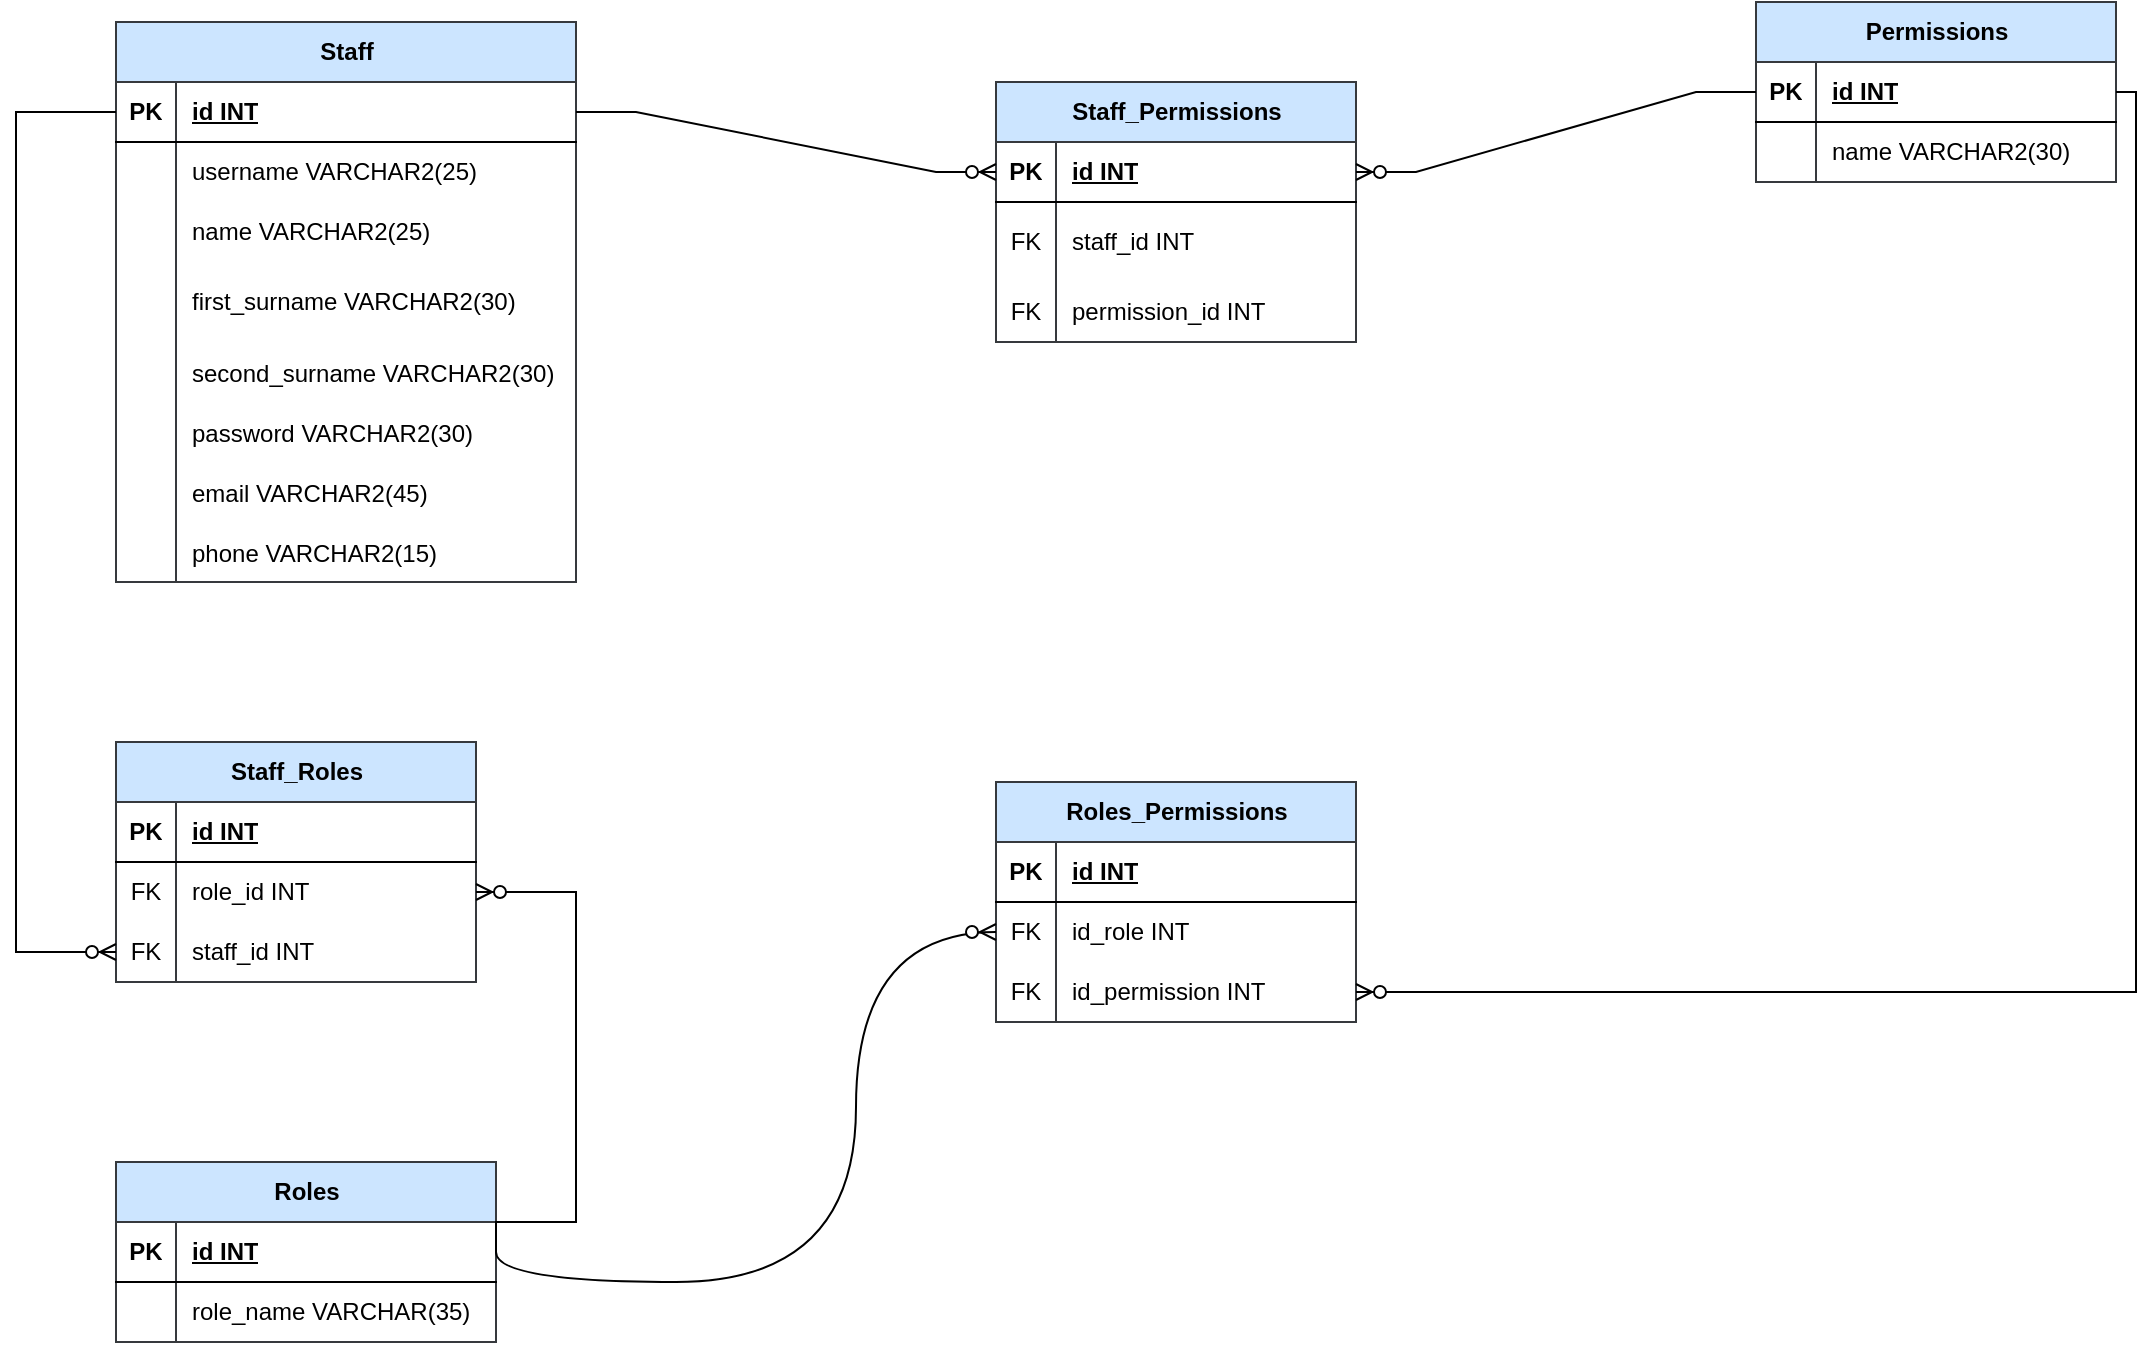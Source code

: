 <mxfile version="24.0.2" type="device">
  <diagram id="vkUUCZHw4ht-iderkrgB" name="Page-1">
    <mxGraphModel dx="1313" dy="696" grid="1" gridSize="10" guides="1" tooltips="1" connect="1" arrows="1" fold="1" page="1" pageScale="1" pageWidth="850" pageHeight="1100" math="0" shadow="0">
      <root>
        <mxCell id="0" />
        <mxCell id="1" parent="0" />
        <mxCell id="SUjyOa8A8QoosXbg0JPa-2" value="Staff" style="shape=table;startSize=30;container=1;collapsible=1;childLayout=tableLayout;fixedRows=1;rowLines=0;fontStyle=1;align=center;resizeLast=1;html=1;fillColor=#cce5ff;strokeColor=#36393d;" vertex="1" parent="1">
          <mxGeometry x="100" y="10" width="230" height="280" as="geometry" />
        </mxCell>
        <mxCell id="SUjyOa8A8QoosXbg0JPa-3" value="" style="shape=tableRow;horizontal=0;startSize=0;swimlaneHead=0;swimlaneBody=0;fillColor=none;collapsible=0;dropTarget=0;points=[[0,0.5],[1,0.5]];portConstraint=eastwest;top=0;left=0;right=0;bottom=1;" vertex="1" parent="SUjyOa8A8QoosXbg0JPa-2">
          <mxGeometry y="30" width="230" height="30" as="geometry" />
        </mxCell>
        <mxCell id="SUjyOa8A8QoosXbg0JPa-4" value="PK" style="shape=partialRectangle;connectable=0;fillColor=none;top=0;left=0;bottom=0;right=0;fontStyle=1;overflow=hidden;whiteSpace=wrap;html=1;" vertex="1" parent="SUjyOa8A8QoosXbg0JPa-3">
          <mxGeometry width="30" height="30" as="geometry">
            <mxRectangle width="30" height="30" as="alternateBounds" />
          </mxGeometry>
        </mxCell>
        <mxCell id="SUjyOa8A8QoosXbg0JPa-5" value="id INT" style="shape=partialRectangle;connectable=0;fillColor=none;top=0;left=0;bottom=0;right=0;align=left;spacingLeft=6;fontStyle=5;overflow=hidden;whiteSpace=wrap;html=1;" vertex="1" parent="SUjyOa8A8QoosXbg0JPa-3">
          <mxGeometry x="30" width="200" height="30" as="geometry">
            <mxRectangle width="200" height="30" as="alternateBounds" />
          </mxGeometry>
        </mxCell>
        <mxCell id="SUjyOa8A8QoosXbg0JPa-6" value="" style="shape=tableRow;horizontal=0;startSize=0;swimlaneHead=0;swimlaneBody=0;fillColor=none;collapsible=0;dropTarget=0;points=[[0,0.5],[1,0.5]];portConstraint=eastwest;top=0;left=0;right=0;bottom=0;" vertex="1" parent="SUjyOa8A8QoosXbg0JPa-2">
          <mxGeometry y="60" width="230" height="30" as="geometry" />
        </mxCell>
        <mxCell id="SUjyOa8A8QoosXbg0JPa-7" value="" style="shape=partialRectangle;connectable=0;fillColor=none;top=0;left=0;bottom=0;right=0;editable=1;overflow=hidden;whiteSpace=wrap;html=1;" vertex="1" parent="SUjyOa8A8QoosXbg0JPa-6">
          <mxGeometry width="30" height="30" as="geometry">
            <mxRectangle width="30" height="30" as="alternateBounds" />
          </mxGeometry>
        </mxCell>
        <mxCell id="SUjyOa8A8QoosXbg0JPa-8" value="username VARCHAR2(25)" style="shape=partialRectangle;connectable=0;fillColor=none;top=0;left=0;bottom=0;right=0;align=left;spacingLeft=6;overflow=hidden;whiteSpace=wrap;html=1;" vertex="1" parent="SUjyOa8A8QoosXbg0JPa-6">
          <mxGeometry x="30" width="200" height="30" as="geometry">
            <mxRectangle width="200" height="30" as="alternateBounds" />
          </mxGeometry>
        </mxCell>
        <mxCell id="SUjyOa8A8QoosXbg0JPa-9" value="" style="shape=tableRow;horizontal=0;startSize=0;swimlaneHead=0;swimlaneBody=0;fillColor=none;collapsible=0;dropTarget=0;points=[[0,0.5],[1,0.5]];portConstraint=eastwest;top=0;left=0;right=0;bottom=0;" vertex="1" parent="SUjyOa8A8QoosXbg0JPa-2">
          <mxGeometry y="90" width="230" height="30" as="geometry" />
        </mxCell>
        <mxCell id="SUjyOa8A8QoosXbg0JPa-10" value="" style="shape=partialRectangle;connectable=0;fillColor=none;top=0;left=0;bottom=0;right=0;editable=1;overflow=hidden;whiteSpace=wrap;html=1;" vertex="1" parent="SUjyOa8A8QoosXbg0JPa-9">
          <mxGeometry width="30" height="30" as="geometry">
            <mxRectangle width="30" height="30" as="alternateBounds" />
          </mxGeometry>
        </mxCell>
        <mxCell id="SUjyOa8A8QoosXbg0JPa-11" value="name VARCHAR2(25)" style="shape=partialRectangle;connectable=0;fillColor=none;top=0;left=0;bottom=0;right=0;align=left;spacingLeft=6;overflow=hidden;whiteSpace=wrap;html=1;" vertex="1" parent="SUjyOa8A8QoosXbg0JPa-9">
          <mxGeometry x="30" width="200" height="30" as="geometry">
            <mxRectangle width="200" height="30" as="alternateBounds" />
          </mxGeometry>
        </mxCell>
        <mxCell id="SUjyOa8A8QoosXbg0JPa-12" value="" style="shape=tableRow;horizontal=0;startSize=0;swimlaneHead=0;swimlaneBody=0;fillColor=none;collapsible=0;dropTarget=0;points=[[0,0.5],[1,0.5]];portConstraint=eastwest;top=0;left=0;right=0;bottom=0;" vertex="1" parent="SUjyOa8A8QoosXbg0JPa-2">
          <mxGeometry y="120" width="230" height="40" as="geometry" />
        </mxCell>
        <mxCell id="SUjyOa8A8QoosXbg0JPa-13" value="" style="shape=partialRectangle;connectable=0;fillColor=none;top=0;left=0;bottom=0;right=0;editable=1;overflow=hidden;whiteSpace=wrap;html=1;" vertex="1" parent="SUjyOa8A8QoosXbg0JPa-12">
          <mxGeometry width="30" height="40" as="geometry">
            <mxRectangle width="30" height="40" as="alternateBounds" />
          </mxGeometry>
        </mxCell>
        <mxCell id="SUjyOa8A8QoosXbg0JPa-14" value="first_surname VARCHAR2(30)" style="shape=partialRectangle;connectable=0;fillColor=none;top=0;left=0;bottom=0;right=0;align=left;spacingLeft=6;overflow=hidden;whiteSpace=wrap;html=1;" vertex="1" parent="SUjyOa8A8QoosXbg0JPa-12">
          <mxGeometry x="30" width="200" height="40" as="geometry">
            <mxRectangle width="200" height="40" as="alternateBounds" />
          </mxGeometry>
        </mxCell>
        <mxCell id="SUjyOa8A8QoosXbg0JPa-15" value="" style="shape=tableRow;horizontal=0;startSize=0;swimlaneHead=0;swimlaneBody=0;fillColor=none;collapsible=0;dropTarget=0;points=[[0,0.5],[1,0.5]];portConstraint=eastwest;top=0;left=0;right=0;bottom=0;" vertex="1" parent="SUjyOa8A8QoosXbg0JPa-2">
          <mxGeometry y="160" width="230" height="30" as="geometry" />
        </mxCell>
        <mxCell id="SUjyOa8A8QoosXbg0JPa-16" value="" style="shape=partialRectangle;connectable=0;fillColor=none;top=0;left=0;bottom=0;right=0;editable=1;overflow=hidden;" vertex="1" parent="SUjyOa8A8QoosXbg0JPa-15">
          <mxGeometry width="30" height="30" as="geometry">
            <mxRectangle width="30" height="30" as="alternateBounds" />
          </mxGeometry>
        </mxCell>
        <mxCell id="SUjyOa8A8QoosXbg0JPa-17" value="second_surname VARCHAR2(30)" style="shape=partialRectangle;connectable=0;fillColor=none;top=0;left=0;bottom=0;right=0;align=left;spacingLeft=6;overflow=hidden;" vertex="1" parent="SUjyOa8A8QoosXbg0JPa-15">
          <mxGeometry x="30" width="200" height="30" as="geometry">
            <mxRectangle width="200" height="30" as="alternateBounds" />
          </mxGeometry>
        </mxCell>
        <mxCell id="SUjyOa8A8QoosXbg0JPa-18" value="" style="shape=tableRow;horizontal=0;startSize=0;swimlaneHead=0;swimlaneBody=0;fillColor=none;collapsible=0;dropTarget=0;points=[[0,0.5],[1,0.5]];portConstraint=eastwest;top=0;left=0;right=0;bottom=0;" vertex="1" parent="SUjyOa8A8QoosXbg0JPa-2">
          <mxGeometry y="190" width="230" height="30" as="geometry" />
        </mxCell>
        <mxCell id="SUjyOa8A8QoosXbg0JPa-19" value="" style="shape=partialRectangle;connectable=0;fillColor=none;top=0;left=0;bottom=0;right=0;editable=1;overflow=hidden;" vertex="1" parent="SUjyOa8A8QoosXbg0JPa-18">
          <mxGeometry width="30" height="30" as="geometry">
            <mxRectangle width="30" height="30" as="alternateBounds" />
          </mxGeometry>
        </mxCell>
        <mxCell id="SUjyOa8A8QoosXbg0JPa-20" value="password VARCHAR2(30)" style="shape=partialRectangle;connectable=0;fillColor=none;top=0;left=0;bottom=0;right=0;align=left;spacingLeft=6;overflow=hidden;" vertex="1" parent="SUjyOa8A8QoosXbg0JPa-18">
          <mxGeometry x="30" width="200" height="30" as="geometry">
            <mxRectangle width="200" height="30" as="alternateBounds" />
          </mxGeometry>
        </mxCell>
        <mxCell id="SUjyOa8A8QoosXbg0JPa-21" value="" style="shape=tableRow;horizontal=0;startSize=0;swimlaneHead=0;swimlaneBody=0;fillColor=none;collapsible=0;dropTarget=0;points=[[0,0.5],[1,0.5]];portConstraint=eastwest;top=0;left=0;right=0;bottom=0;" vertex="1" parent="SUjyOa8A8QoosXbg0JPa-2">
          <mxGeometry y="220" width="230" height="30" as="geometry" />
        </mxCell>
        <mxCell id="SUjyOa8A8QoosXbg0JPa-22" value="" style="shape=partialRectangle;connectable=0;fillColor=none;top=0;left=0;bottom=0;right=0;editable=1;overflow=hidden;" vertex="1" parent="SUjyOa8A8QoosXbg0JPa-21">
          <mxGeometry width="30" height="30" as="geometry">
            <mxRectangle width="30" height="30" as="alternateBounds" />
          </mxGeometry>
        </mxCell>
        <mxCell id="SUjyOa8A8QoosXbg0JPa-23" value="email VARCHAR2(45)" style="shape=partialRectangle;connectable=0;fillColor=none;top=0;left=0;bottom=0;right=0;align=left;spacingLeft=6;overflow=hidden;" vertex="1" parent="SUjyOa8A8QoosXbg0JPa-21">
          <mxGeometry x="30" width="200" height="30" as="geometry">
            <mxRectangle width="200" height="30" as="alternateBounds" />
          </mxGeometry>
        </mxCell>
        <mxCell id="SUjyOa8A8QoosXbg0JPa-24" value="" style="shape=tableRow;horizontal=0;startSize=0;swimlaneHead=0;swimlaneBody=0;fillColor=none;collapsible=0;dropTarget=0;points=[[0,0.5],[1,0.5]];portConstraint=eastwest;top=0;left=0;right=0;bottom=0;" vertex="1" parent="SUjyOa8A8QoosXbg0JPa-2">
          <mxGeometry y="250" width="230" height="30" as="geometry" />
        </mxCell>
        <mxCell id="SUjyOa8A8QoosXbg0JPa-25" value="" style="shape=partialRectangle;connectable=0;fillColor=none;top=0;left=0;bottom=0;right=0;editable=1;overflow=hidden;" vertex="1" parent="SUjyOa8A8QoosXbg0JPa-24">
          <mxGeometry width="30" height="30" as="geometry">
            <mxRectangle width="30" height="30" as="alternateBounds" />
          </mxGeometry>
        </mxCell>
        <mxCell id="SUjyOa8A8QoosXbg0JPa-26" value="phone VARCHAR2(15)" style="shape=partialRectangle;connectable=0;fillColor=none;top=0;left=0;bottom=0;right=0;align=left;spacingLeft=6;overflow=hidden;" vertex="1" parent="SUjyOa8A8QoosXbg0JPa-24">
          <mxGeometry x="30" width="200" height="30" as="geometry">
            <mxRectangle width="200" height="30" as="alternateBounds" />
          </mxGeometry>
        </mxCell>
        <mxCell id="SUjyOa8A8QoosXbg0JPa-27" value="Staff_Permissions" style="shape=table;startSize=30;container=1;collapsible=1;childLayout=tableLayout;fixedRows=1;rowLines=0;fontStyle=1;align=center;resizeLast=1;html=1;fillColor=#cce5ff;strokeColor=#36393d;" vertex="1" parent="1">
          <mxGeometry x="540" y="40" width="180" height="130" as="geometry" />
        </mxCell>
        <mxCell id="SUjyOa8A8QoosXbg0JPa-28" value="" style="shape=tableRow;horizontal=0;startSize=0;swimlaneHead=0;swimlaneBody=0;fillColor=none;collapsible=0;dropTarget=0;points=[[0,0.5],[1,0.5]];portConstraint=eastwest;top=0;left=0;right=0;bottom=1;" vertex="1" parent="SUjyOa8A8QoosXbg0JPa-27">
          <mxGeometry y="30" width="180" height="30" as="geometry" />
        </mxCell>
        <mxCell id="SUjyOa8A8QoosXbg0JPa-29" value="PK" style="shape=partialRectangle;connectable=0;fillColor=none;top=0;left=0;bottom=0;right=0;fontStyle=1;overflow=hidden;whiteSpace=wrap;html=1;" vertex="1" parent="SUjyOa8A8QoosXbg0JPa-28">
          <mxGeometry width="30" height="30" as="geometry">
            <mxRectangle width="30" height="30" as="alternateBounds" />
          </mxGeometry>
        </mxCell>
        <mxCell id="SUjyOa8A8QoosXbg0JPa-30" value="id INT" style="shape=partialRectangle;connectable=0;fillColor=none;top=0;left=0;bottom=0;right=0;align=left;spacingLeft=6;fontStyle=5;overflow=hidden;whiteSpace=wrap;html=1;" vertex="1" parent="SUjyOa8A8QoosXbg0JPa-28">
          <mxGeometry x="30" width="150" height="30" as="geometry">
            <mxRectangle width="150" height="30" as="alternateBounds" />
          </mxGeometry>
        </mxCell>
        <mxCell id="SUjyOa8A8QoosXbg0JPa-40" value="" style="shape=tableRow;horizontal=0;startSize=0;swimlaneHead=0;swimlaneBody=0;fillColor=none;collapsible=0;dropTarget=0;points=[[0,0.5],[1,0.5]];portConstraint=eastwest;top=0;left=0;right=0;bottom=0;" vertex="1" parent="SUjyOa8A8QoosXbg0JPa-27">
          <mxGeometry y="60" width="180" height="40" as="geometry" />
        </mxCell>
        <mxCell id="SUjyOa8A8QoosXbg0JPa-41" value="FK" style="shape=partialRectangle;connectable=0;fillColor=none;top=0;left=0;bottom=0;right=0;fontStyle=0;overflow=hidden;whiteSpace=wrap;html=1;" vertex="1" parent="SUjyOa8A8QoosXbg0JPa-40">
          <mxGeometry width="30" height="40" as="geometry">
            <mxRectangle width="30" height="40" as="alternateBounds" />
          </mxGeometry>
        </mxCell>
        <mxCell id="SUjyOa8A8QoosXbg0JPa-42" value="staff_id INT" style="shape=partialRectangle;connectable=0;fillColor=none;top=0;left=0;bottom=0;right=0;align=left;spacingLeft=6;fontStyle=0;overflow=hidden;whiteSpace=wrap;html=1;" vertex="1" parent="SUjyOa8A8QoosXbg0JPa-40">
          <mxGeometry x="30" width="150" height="40" as="geometry">
            <mxRectangle width="150" height="40" as="alternateBounds" />
          </mxGeometry>
        </mxCell>
        <mxCell id="SUjyOa8A8QoosXbg0JPa-43" value="" style="shape=tableRow;horizontal=0;startSize=0;swimlaneHead=0;swimlaneBody=0;fillColor=none;collapsible=0;dropTarget=0;points=[[0,0.5],[1,0.5]];portConstraint=eastwest;top=0;left=0;right=0;bottom=0;" vertex="1" parent="SUjyOa8A8QoosXbg0JPa-27">
          <mxGeometry y="100" width="180" height="30" as="geometry" />
        </mxCell>
        <mxCell id="SUjyOa8A8QoosXbg0JPa-44" value="FK" style="shape=partialRectangle;connectable=0;fillColor=none;top=0;left=0;bottom=0;right=0;fontStyle=0;overflow=hidden;whiteSpace=wrap;html=1;" vertex="1" parent="SUjyOa8A8QoosXbg0JPa-43">
          <mxGeometry width="30" height="30" as="geometry">
            <mxRectangle width="30" height="30" as="alternateBounds" />
          </mxGeometry>
        </mxCell>
        <mxCell id="SUjyOa8A8QoosXbg0JPa-45" value="permission_id INT" style="shape=partialRectangle;connectable=0;fillColor=none;top=0;left=0;bottom=0;right=0;align=left;spacingLeft=6;fontStyle=0;overflow=hidden;whiteSpace=wrap;html=1;" vertex="1" parent="SUjyOa8A8QoosXbg0JPa-43">
          <mxGeometry x="30" width="150" height="30" as="geometry">
            <mxRectangle width="150" height="30" as="alternateBounds" />
          </mxGeometry>
        </mxCell>
        <mxCell id="SUjyOa8A8QoosXbg0JPa-46" value="Permissions" style="shape=table;startSize=30;container=1;collapsible=1;childLayout=tableLayout;fixedRows=1;rowLines=0;fontStyle=1;align=center;resizeLast=1;html=1;fillColor=#cce5ff;strokeColor=#36393d;" vertex="1" parent="1">
          <mxGeometry x="920" width="180" height="90" as="geometry" />
        </mxCell>
        <mxCell id="SUjyOa8A8QoosXbg0JPa-47" value="" style="shape=tableRow;horizontal=0;startSize=0;swimlaneHead=0;swimlaneBody=0;fillColor=none;collapsible=0;dropTarget=0;points=[[0,0.5],[1,0.5]];portConstraint=eastwest;top=0;left=0;right=0;bottom=1;" vertex="1" parent="SUjyOa8A8QoosXbg0JPa-46">
          <mxGeometry y="30" width="180" height="30" as="geometry" />
        </mxCell>
        <mxCell id="SUjyOa8A8QoosXbg0JPa-48" value="PK" style="shape=partialRectangle;connectable=0;fillColor=none;top=0;left=0;bottom=0;right=0;fontStyle=1;overflow=hidden;whiteSpace=wrap;html=1;" vertex="1" parent="SUjyOa8A8QoosXbg0JPa-47">
          <mxGeometry width="30" height="30" as="geometry">
            <mxRectangle width="30" height="30" as="alternateBounds" />
          </mxGeometry>
        </mxCell>
        <mxCell id="SUjyOa8A8QoosXbg0JPa-49" value="id INT" style="shape=partialRectangle;connectable=0;fillColor=none;top=0;left=0;bottom=0;right=0;align=left;spacingLeft=6;fontStyle=5;overflow=hidden;whiteSpace=wrap;html=1;" vertex="1" parent="SUjyOa8A8QoosXbg0JPa-47">
          <mxGeometry x="30" width="150" height="30" as="geometry">
            <mxRectangle width="150" height="30" as="alternateBounds" />
          </mxGeometry>
        </mxCell>
        <mxCell id="SUjyOa8A8QoosXbg0JPa-50" value="" style="shape=tableRow;horizontal=0;startSize=0;swimlaneHead=0;swimlaneBody=0;fillColor=none;collapsible=0;dropTarget=0;points=[[0,0.5],[1,0.5]];portConstraint=eastwest;top=0;left=0;right=0;bottom=0;" vertex="1" parent="SUjyOa8A8QoosXbg0JPa-46">
          <mxGeometry y="60" width="180" height="30" as="geometry" />
        </mxCell>
        <mxCell id="SUjyOa8A8QoosXbg0JPa-51" value="" style="shape=partialRectangle;connectable=0;fillColor=none;top=0;left=0;bottom=0;right=0;editable=1;overflow=hidden;whiteSpace=wrap;html=1;" vertex="1" parent="SUjyOa8A8QoosXbg0JPa-50">
          <mxGeometry width="30" height="30" as="geometry">
            <mxRectangle width="30" height="30" as="alternateBounds" />
          </mxGeometry>
        </mxCell>
        <mxCell id="SUjyOa8A8QoosXbg0JPa-52" value="name VARCHAR2(30)" style="shape=partialRectangle;connectable=0;fillColor=none;top=0;left=0;bottom=0;right=0;align=left;spacingLeft=6;overflow=hidden;whiteSpace=wrap;html=1;" vertex="1" parent="SUjyOa8A8QoosXbg0JPa-50">
          <mxGeometry x="30" width="150" height="30" as="geometry">
            <mxRectangle width="150" height="30" as="alternateBounds" />
          </mxGeometry>
        </mxCell>
        <mxCell id="SUjyOa8A8QoosXbg0JPa-72" value="Staff_Roles" style="shape=table;startSize=30;container=1;collapsible=1;childLayout=tableLayout;fixedRows=1;rowLines=0;fontStyle=1;align=center;resizeLast=1;html=1;fillColor=#cce5ff;strokeColor=#36393d;" vertex="1" parent="1">
          <mxGeometry x="100" y="370" width="180" height="120" as="geometry" />
        </mxCell>
        <mxCell id="SUjyOa8A8QoosXbg0JPa-73" value="" style="shape=tableRow;horizontal=0;startSize=0;swimlaneHead=0;swimlaneBody=0;fillColor=none;collapsible=0;dropTarget=0;points=[[0,0.5],[1,0.5]];portConstraint=eastwest;top=0;left=0;right=0;bottom=1;" vertex="1" parent="SUjyOa8A8QoosXbg0JPa-72">
          <mxGeometry y="30" width="180" height="30" as="geometry" />
        </mxCell>
        <mxCell id="SUjyOa8A8QoosXbg0JPa-74" value="PK" style="shape=partialRectangle;connectable=0;fillColor=none;top=0;left=0;bottom=0;right=0;fontStyle=1;overflow=hidden;whiteSpace=wrap;html=1;" vertex="1" parent="SUjyOa8A8QoosXbg0JPa-73">
          <mxGeometry width="30" height="30" as="geometry">
            <mxRectangle width="30" height="30" as="alternateBounds" />
          </mxGeometry>
        </mxCell>
        <mxCell id="SUjyOa8A8QoosXbg0JPa-75" value="id INT" style="shape=partialRectangle;connectable=0;fillColor=none;top=0;left=0;bottom=0;right=0;align=left;spacingLeft=6;fontStyle=5;overflow=hidden;whiteSpace=wrap;html=1;" vertex="1" parent="SUjyOa8A8QoosXbg0JPa-73">
          <mxGeometry x="30" width="150" height="30" as="geometry">
            <mxRectangle width="150" height="30" as="alternateBounds" />
          </mxGeometry>
        </mxCell>
        <mxCell id="SUjyOa8A8QoosXbg0JPa-85" value="" style="shape=tableRow;horizontal=0;startSize=0;swimlaneHead=0;swimlaneBody=0;fillColor=none;collapsible=0;dropTarget=0;points=[[0,0.5],[1,0.5]];portConstraint=eastwest;top=0;left=0;right=0;bottom=0;" vertex="1" parent="SUjyOa8A8QoosXbg0JPa-72">
          <mxGeometry y="60" width="180" height="30" as="geometry" />
        </mxCell>
        <mxCell id="SUjyOa8A8QoosXbg0JPa-86" value="FK" style="shape=partialRectangle;connectable=0;fillColor=none;top=0;left=0;bottom=0;right=0;fontStyle=0;overflow=hidden;whiteSpace=wrap;html=1;" vertex="1" parent="SUjyOa8A8QoosXbg0JPa-85">
          <mxGeometry width="30" height="30" as="geometry">
            <mxRectangle width="30" height="30" as="alternateBounds" />
          </mxGeometry>
        </mxCell>
        <mxCell id="SUjyOa8A8QoosXbg0JPa-87" value="role_id INT" style="shape=partialRectangle;connectable=0;fillColor=none;top=0;left=0;bottom=0;right=0;align=left;spacingLeft=6;fontStyle=0;overflow=hidden;whiteSpace=wrap;html=1;" vertex="1" parent="SUjyOa8A8QoosXbg0JPa-85">
          <mxGeometry x="30" width="150" height="30" as="geometry">
            <mxRectangle width="150" height="30" as="alternateBounds" />
          </mxGeometry>
        </mxCell>
        <mxCell id="SUjyOa8A8QoosXbg0JPa-88" value="" style="shape=tableRow;horizontal=0;startSize=0;swimlaneHead=0;swimlaneBody=0;fillColor=none;collapsible=0;dropTarget=0;points=[[0,0.5],[1,0.5]];portConstraint=eastwest;top=0;left=0;right=0;bottom=0;" vertex="1" parent="SUjyOa8A8QoosXbg0JPa-72">
          <mxGeometry y="90" width="180" height="30" as="geometry" />
        </mxCell>
        <mxCell id="SUjyOa8A8QoosXbg0JPa-89" value="FK" style="shape=partialRectangle;connectable=0;fillColor=none;top=0;left=0;bottom=0;right=0;fontStyle=0;overflow=hidden;whiteSpace=wrap;html=1;" vertex="1" parent="SUjyOa8A8QoosXbg0JPa-88">
          <mxGeometry width="30" height="30" as="geometry">
            <mxRectangle width="30" height="30" as="alternateBounds" />
          </mxGeometry>
        </mxCell>
        <mxCell id="SUjyOa8A8QoosXbg0JPa-90" value="staff_id INT" style="shape=partialRectangle;connectable=0;fillColor=none;top=0;left=0;bottom=0;right=0;align=left;spacingLeft=6;fontStyle=0;overflow=hidden;whiteSpace=wrap;html=1;" vertex="1" parent="SUjyOa8A8QoosXbg0JPa-88">
          <mxGeometry x="30" width="150" height="30" as="geometry">
            <mxRectangle width="150" height="30" as="alternateBounds" />
          </mxGeometry>
        </mxCell>
        <mxCell id="SUjyOa8A8QoosXbg0JPa-91" value="Roles_Permissions" style="shape=table;startSize=30;container=1;collapsible=1;childLayout=tableLayout;fixedRows=1;rowLines=0;fontStyle=1;align=center;resizeLast=1;html=1;fillColor=#cce5ff;strokeColor=#36393d;" vertex="1" parent="1">
          <mxGeometry x="540" y="390" width="180" height="120" as="geometry" />
        </mxCell>
        <mxCell id="SUjyOa8A8QoosXbg0JPa-92" value="" style="shape=tableRow;horizontal=0;startSize=0;swimlaneHead=0;swimlaneBody=0;fillColor=none;collapsible=0;dropTarget=0;points=[[0,0.5],[1,0.5]];portConstraint=eastwest;top=0;left=0;right=0;bottom=1;" vertex="1" parent="SUjyOa8A8QoosXbg0JPa-91">
          <mxGeometry y="30" width="180" height="30" as="geometry" />
        </mxCell>
        <mxCell id="SUjyOa8A8QoosXbg0JPa-93" value="PK" style="shape=partialRectangle;connectable=0;fillColor=none;top=0;left=0;bottom=0;right=0;fontStyle=1;overflow=hidden;whiteSpace=wrap;html=1;" vertex="1" parent="SUjyOa8A8QoosXbg0JPa-92">
          <mxGeometry width="30" height="30" as="geometry">
            <mxRectangle width="30" height="30" as="alternateBounds" />
          </mxGeometry>
        </mxCell>
        <mxCell id="SUjyOa8A8QoosXbg0JPa-94" value="id INT" style="shape=partialRectangle;connectable=0;fillColor=none;top=0;left=0;bottom=0;right=0;align=left;spacingLeft=6;fontStyle=5;overflow=hidden;whiteSpace=wrap;html=1;" vertex="1" parent="SUjyOa8A8QoosXbg0JPa-92">
          <mxGeometry x="30" width="150" height="30" as="geometry">
            <mxRectangle width="150" height="30" as="alternateBounds" />
          </mxGeometry>
        </mxCell>
        <mxCell id="SUjyOa8A8QoosXbg0JPa-107" value="" style="shape=tableRow;horizontal=0;startSize=0;swimlaneHead=0;swimlaneBody=0;fillColor=none;collapsible=0;dropTarget=0;points=[[0,0.5],[1,0.5]];portConstraint=eastwest;top=0;left=0;right=0;bottom=0;" vertex="1" parent="SUjyOa8A8QoosXbg0JPa-91">
          <mxGeometry y="60" width="180" height="30" as="geometry" />
        </mxCell>
        <mxCell id="SUjyOa8A8QoosXbg0JPa-108" value="FK" style="shape=partialRectangle;connectable=0;fillColor=none;top=0;left=0;bottom=0;right=0;fontStyle=0;overflow=hidden;whiteSpace=wrap;html=1;" vertex="1" parent="SUjyOa8A8QoosXbg0JPa-107">
          <mxGeometry width="30" height="30" as="geometry">
            <mxRectangle width="30" height="30" as="alternateBounds" />
          </mxGeometry>
        </mxCell>
        <mxCell id="SUjyOa8A8QoosXbg0JPa-109" value="id_role INT" style="shape=partialRectangle;connectable=0;fillColor=none;top=0;left=0;bottom=0;right=0;align=left;spacingLeft=6;fontStyle=0;overflow=hidden;whiteSpace=wrap;html=1;" vertex="1" parent="SUjyOa8A8QoosXbg0JPa-107">
          <mxGeometry x="30" width="150" height="30" as="geometry">
            <mxRectangle width="150" height="30" as="alternateBounds" />
          </mxGeometry>
        </mxCell>
        <mxCell id="SUjyOa8A8QoosXbg0JPa-104" value="" style="shape=tableRow;horizontal=0;startSize=0;swimlaneHead=0;swimlaneBody=0;fillColor=none;collapsible=0;dropTarget=0;points=[[0,0.5],[1,0.5]];portConstraint=eastwest;top=0;left=0;right=0;bottom=0;" vertex="1" parent="SUjyOa8A8QoosXbg0JPa-91">
          <mxGeometry y="90" width="180" height="30" as="geometry" />
        </mxCell>
        <mxCell id="SUjyOa8A8QoosXbg0JPa-105" value="FK" style="shape=partialRectangle;connectable=0;fillColor=none;top=0;left=0;bottom=0;right=0;fontStyle=0;overflow=hidden;whiteSpace=wrap;html=1;" vertex="1" parent="SUjyOa8A8QoosXbg0JPa-104">
          <mxGeometry width="30" height="30" as="geometry">
            <mxRectangle width="30" height="30" as="alternateBounds" />
          </mxGeometry>
        </mxCell>
        <mxCell id="SUjyOa8A8QoosXbg0JPa-106" value="id_permission INT" style="shape=partialRectangle;connectable=0;fillColor=none;top=0;left=0;bottom=0;right=0;align=left;spacingLeft=6;fontStyle=0;overflow=hidden;whiteSpace=wrap;html=1;" vertex="1" parent="SUjyOa8A8QoosXbg0JPa-104">
          <mxGeometry x="30" width="150" height="30" as="geometry">
            <mxRectangle width="150" height="30" as="alternateBounds" />
          </mxGeometry>
        </mxCell>
        <mxCell id="SUjyOa8A8QoosXbg0JPa-110" value="Roles" style="shape=table;startSize=30;container=1;collapsible=1;childLayout=tableLayout;fixedRows=1;rowLines=0;fontStyle=1;align=center;resizeLast=1;html=1;fillColor=#cce5ff;strokeColor=#36393d;" vertex="1" parent="1">
          <mxGeometry x="100" y="580" width="190" height="90" as="geometry" />
        </mxCell>
        <mxCell id="SUjyOa8A8QoosXbg0JPa-111" value="" style="shape=tableRow;horizontal=0;startSize=0;swimlaneHead=0;swimlaneBody=0;fillColor=none;collapsible=0;dropTarget=0;points=[[0,0.5],[1,0.5]];portConstraint=eastwest;top=0;left=0;right=0;bottom=1;" vertex="1" parent="SUjyOa8A8QoosXbg0JPa-110">
          <mxGeometry y="30" width="190" height="30" as="geometry" />
        </mxCell>
        <mxCell id="SUjyOa8A8QoosXbg0JPa-112" value="PK" style="shape=partialRectangle;connectable=0;fillColor=none;top=0;left=0;bottom=0;right=0;fontStyle=1;overflow=hidden;whiteSpace=wrap;html=1;" vertex="1" parent="SUjyOa8A8QoosXbg0JPa-111">
          <mxGeometry width="30" height="30" as="geometry">
            <mxRectangle width="30" height="30" as="alternateBounds" />
          </mxGeometry>
        </mxCell>
        <mxCell id="SUjyOa8A8QoosXbg0JPa-113" value="id INT" style="shape=partialRectangle;connectable=0;fillColor=none;top=0;left=0;bottom=0;right=0;align=left;spacingLeft=6;fontStyle=5;overflow=hidden;whiteSpace=wrap;html=1;" vertex="1" parent="SUjyOa8A8QoosXbg0JPa-111">
          <mxGeometry x="30" width="160" height="30" as="geometry">
            <mxRectangle width="160" height="30" as="alternateBounds" />
          </mxGeometry>
        </mxCell>
        <mxCell id="SUjyOa8A8QoosXbg0JPa-114" value="" style="shape=tableRow;horizontal=0;startSize=0;swimlaneHead=0;swimlaneBody=0;fillColor=none;collapsible=0;dropTarget=0;points=[[0,0.5],[1,0.5]];portConstraint=eastwest;top=0;left=0;right=0;bottom=0;" vertex="1" parent="SUjyOa8A8QoosXbg0JPa-110">
          <mxGeometry y="60" width="190" height="30" as="geometry" />
        </mxCell>
        <mxCell id="SUjyOa8A8QoosXbg0JPa-115" value="" style="shape=partialRectangle;connectable=0;fillColor=none;top=0;left=0;bottom=0;right=0;editable=1;overflow=hidden;whiteSpace=wrap;html=1;" vertex="1" parent="SUjyOa8A8QoosXbg0JPa-114">
          <mxGeometry width="30" height="30" as="geometry">
            <mxRectangle width="30" height="30" as="alternateBounds" />
          </mxGeometry>
        </mxCell>
        <mxCell id="SUjyOa8A8QoosXbg0JPa-116" value="role_name VARCHAR(35)" style="shape=partialRectangle;connectable=0;fillColor=none;top=0;left=0;bottom=0;right=0;align=left;spacingLeft=6;overflow=hidden;whiteSpace=wrap;html=1;" vertex="1" parent="SUjyOa8A8QoosXbg0JPa-114">
          <mxGeometry x="30" width="160" height="30" as="geometry">
            <mxRectangle width="160" height="30" as="alternateBounds" />
          </mxGeometry>
        </mxCell>
        <mxCell id="SUjyOa8A8QoosXbg0JPa-125" value="" style="edgeStyle=entityRelationEdgeStyle;fontSize=12;html=1;endArrow=ERzeroToMany;endFill=1;rounded=0;entryX=0;entryY=0.5;entryDx=0;entryDy=0;exitX=1;exitY=0.5;exitDx=0;exitDy=0;" edge="1" parent="1" source="SUjyOa8A8QoosXbg0JPa-3" target="SUjyOa8A8QoosXbg0JPa-28">
          <mxGeometry width="100" height="100" relative="1" as="geometry">
            <mxPoint x="390" y="80" as="sourcePoint" />
            <mxPoint x="490" y="-20" as="targetPoint" />
          </mxGeometry>
        </mxCell>
        <mxCell id="SUjyOa8A8QoosXbg0JPa-126" value="" style="edgeStyle=entityRelationEdgeStyle;fontSize=12;html=1;endArrow=ERzeroToMany;endFill=1;rounded=0;exitX=0;exitY=0.5;exitDx=0;exitDy=0;entryX=1;entryY=0.5;entryDx=0;entryDy=0;" edge="1" parent="1" source="SUjyOa8A8QoosXbg0JPa-47" target="SUjyOa8A8QoosXbg0JPa-28">
          <mxGeometry width="100" height="100" relative="1" as="geometry">
            <mxPoint x="760" y="280" as="sourcePoint" />
            <mxPoint x="860" y="180" as="targetPoint" />
          </mxGeometry>
        </mxCell>
        <mxCell id="SUjyOa8A8QoosXbg0JPa-128" value="" style="edgeStyle=orthogonalEdgeStyle;fontSize=12;html=1;endArrow=ERzeroToMany;endFill=1;rounded=0;entryX=0;entryY=0.5;entryDx=0;entryDy=0;exitX=0;exitY=0.5;exitDx=0;exitDy=0;" edge="1" parent="1" source="SUjyOa8A8QoosXbg0JPa-3" target="SUjyOa8A8QoosXbg0JPa-88">
          <mxGeometry width="100" height="100" relative="1" as="geometry">
            <mxPoint x="-40" y="120" as="sourcePoint" />
            <mxPoint x="40" y="485" as="targetPoint" />
            <Array as="points">
              <mxPoint x="50" y="55" />
              <mxPoint x="50" y="475" />
            </Array>
          </mxGeometry>
        </mxCell>
        <mxCell id="SUjyOa8A8QoosXbg0JPa-129" value="" style="edgeStyle=orthogonalEdgeStyle;fontSize=12;html=1;endArrow=ERzeroToMany;endFill=1;rounded=0;entryX=1;entryY=0.5;entryDx=0;entryDy=0;exitX=1;exitY=0.5;exitDx=0;exitDy=0;" edge="1" parent="1" source="SUjyOa8A8QoosXbg0JPa-111" target="SUjyOa8A8QoosXbg0JPa-85">
          <mxGeometry width="100" height="100" relative="1" as="geometry">
            <mxPoint x="320" y="640" as="sourcePoint" />
            <mxPoint x="420" y="540" as="targetPoint" />
            <Array as="points">
              <mxPoint x="290" y="610" />
              <mxPoint x="330" y="610" />
              <mxPoint x="330" y="445" />
            </Array>
          </mxGeometry>
        </mxCell>
        <mxCell id="SUjyOa8A8QoosXbg0JPa-130" value="" style="edgeStyle=orthogonalEdgeStyle;fontSize=12;html=1;endArrow=ERzeroToMany;endFill=1;rounded=0;entryX=1;entryY=0.5;entryDx=0;entryDy=0;exitX=1;exitY=0.5;exitDx=0;exitDy=0;" edge="1" parent="1" source="SUjyOa8A8QoosXbg0JPa-47" target="SUjyOa8A8QoosXbg0JPa-104">
          <mxGeometry width="100" height="100" relative="1" as="geometry">
            <mxPoint x="840" y="340" as="sourcePoint" />
            <mxPoint x="940" y="240" as="targetPoint" />
          </mxGeometry>
        </mxCell>
        <mxCell id="SUjyOa8A8QoosXbg0JPa-132" value="" style="edgeStyle=orthogonalEdgeStyle;fontSize=12;html=1;endArrow=ERzeroToMany;endFill=1;rounded=0;entryX=0;entryY=0.5;entryDx=0;entryDy=0;exitX=1;exitY=0.5;exitDx=0;exitDy=0;curved=1;" edge="1" parent="1" source="SUjyOa8A8QoosXbg0JPa-111" target="SUjyOa8A8QoosXbg0JPa-107">
          <mxGeometry width="100" height="100" relative="1" as="geometry">
            <mxPoint x="330" y="700" as="sourcePoint" />
            <mxPoint x="430" y="600" as="targetPoint" />
            <Array as="points">
              <mxPoint x="290" y="640" />
              <mxPoint x="470" y="640" />
              <mxPoint x="470" y="465" />
            </Array>
          </mxGeometry>
        </mxCell>
      </root>
    </mxGraphModel>
  </diagram>
</mxfile>
